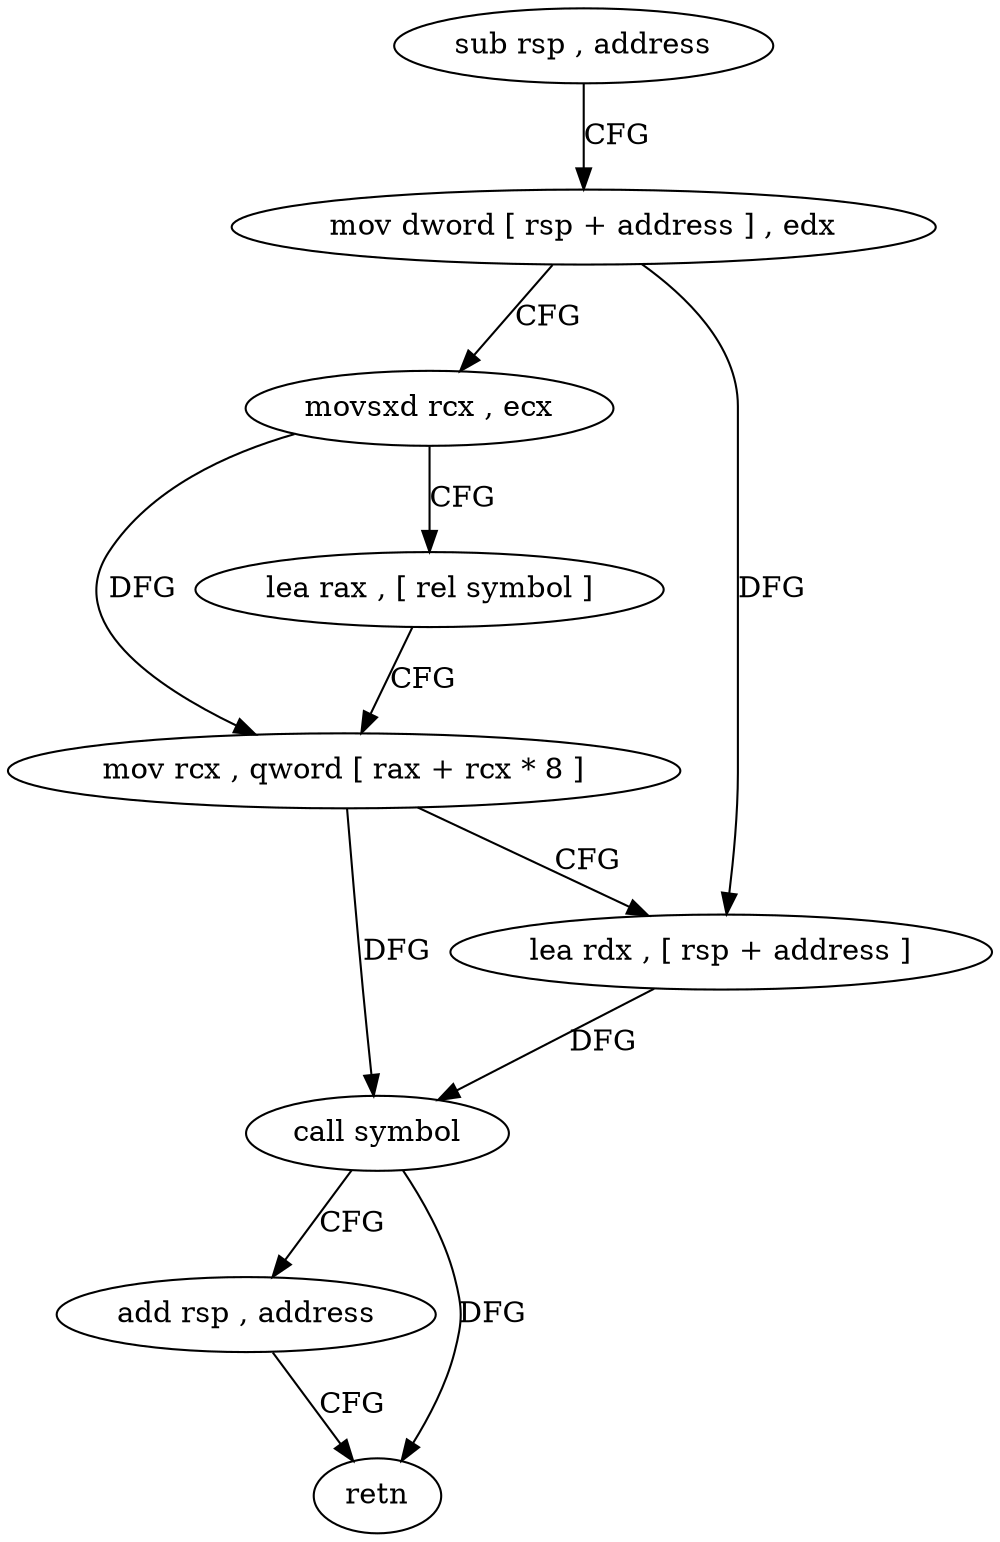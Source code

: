 digraph "func" {
"275992" [label = "sub rsp , address" ]
"275996" [label = "mov dword [ rsp + address ] , edx" ]
"276000" [label = "movsxd rcx , ecx" ]
"276003" [label = "lea rax , [ rel symbol ]" ]
"276010" [label = "mov rcx , qword [ rax + rcx * 8 ]" ]
"276014" [label = "lea rdx , [ rsp + address ]" ]
"276019" [label = "call symbol" ]
"276024" [label = "add rsp , address" ]
"276028" [label = "retn" ]
"275992" -> "275996" [ label = "CFG" ]
"275996" -> "276000" [ label = "CFG" ]
"275996" -> "276014" [ label = "DFG" ]
"276000" -> "276003" [ label = "CFG" ]
"276000" -> "276010" [ label = "DFG" ]
"276003" -> "276010" [ label = "CFG" ]
"276010" -> "276014" [ label = "CFG" ]
"276010" -> "276019" [ label = "DFG" ]
"276014" -> "276019" [ label = "DFG" ]
"276019" -> "276024" [ label = "CFG" ]
"276019" -> "276028" [ label = "DFG" ]
"276024" -> "276028" [ label = "CFG" ]
}
